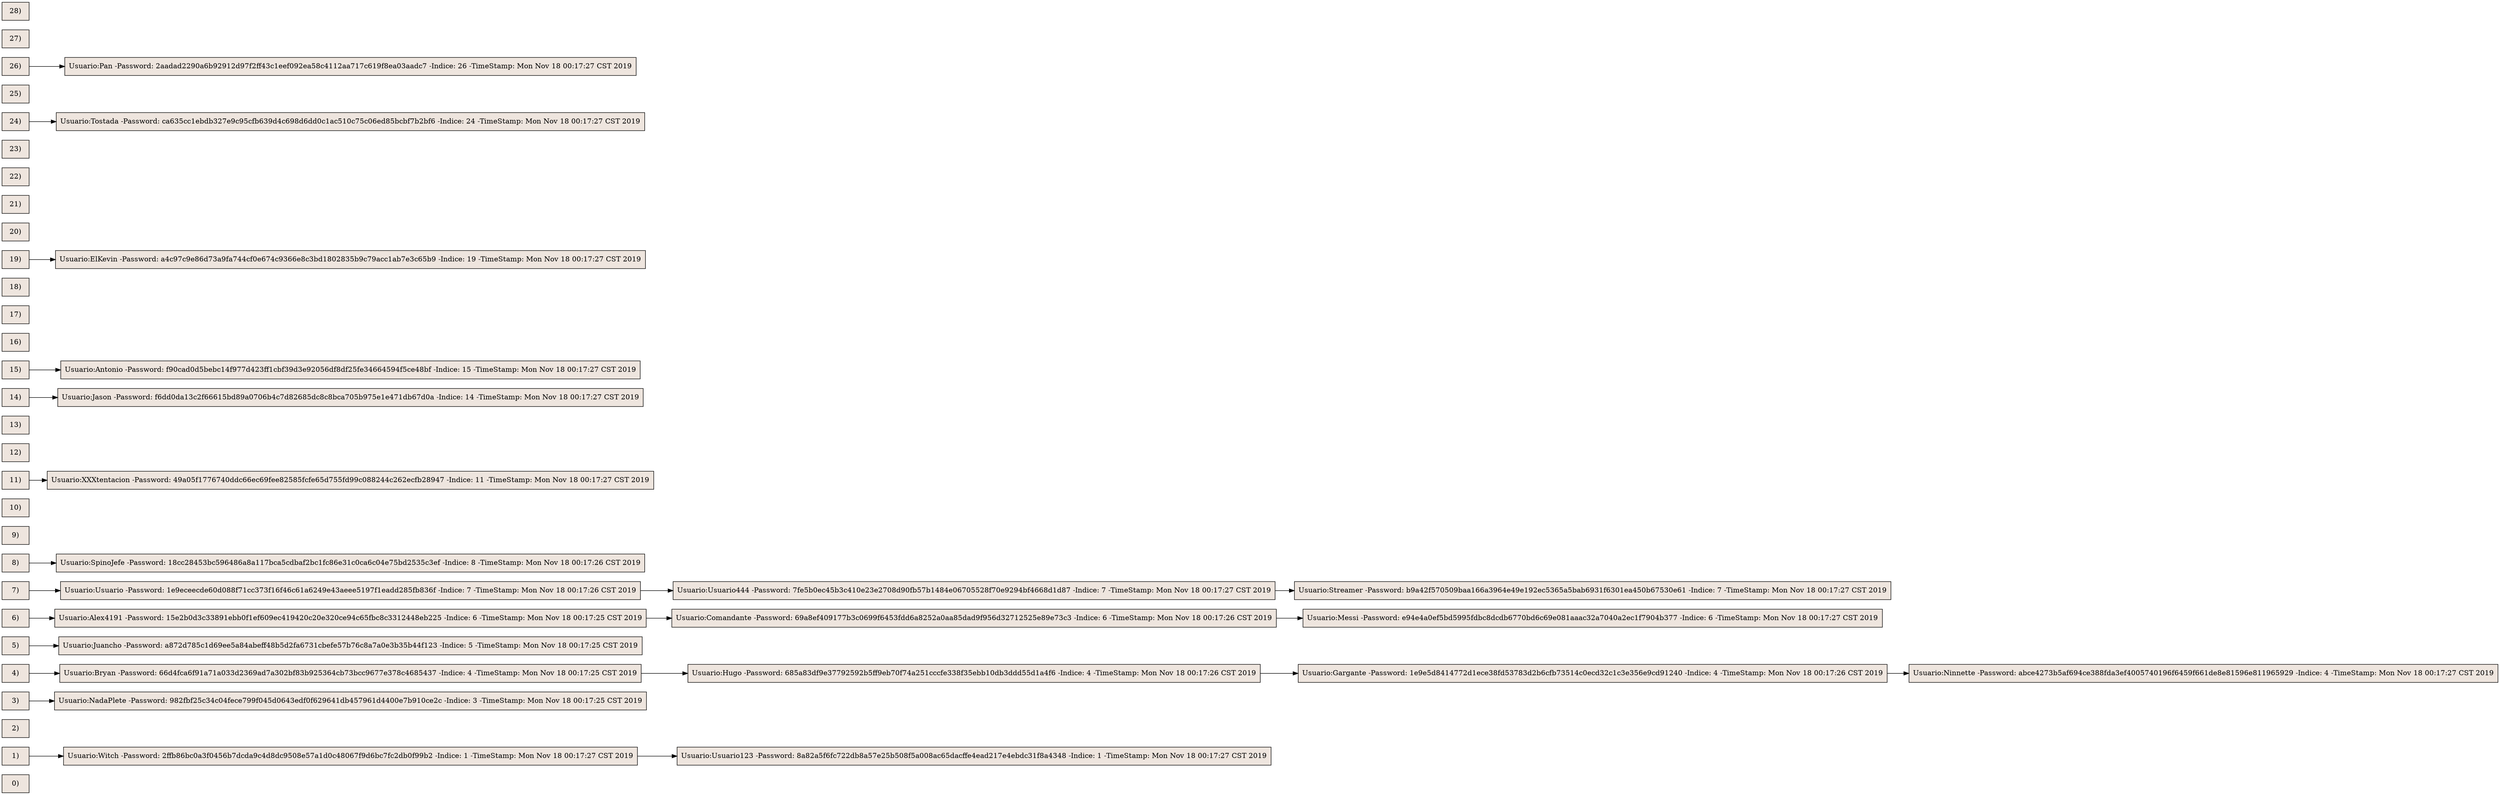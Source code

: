 digraph grafica{
rankdir=LR;
node [shape = record, style=filled, fillcolor=seashell2];
0[label = "0) "] 
1[label = "1) "]; 
1->Witch;
 Witch[label = "Usuario:Witch -Password: 2ffb86bc0a3f0456b7dcda9c4d8dc9508e57a1d0c48067f9d6bc7fc2db0f99b2 -Indice: 1 -TimeStamp: Mon Nov 18 00:17:27 CST 2019 "] 
Witch->Usuario123;
 Usuario123[label = "Usuario:Usuario123 -Password: 8a82a5f6fc722db8a57e25b508f5a008ac65dacffe4ead217e4ebdc31f8a4348 -Indice: 1 -TimeStamp: Mon Nov 18 00:17:27 CST 2019 "] 
2[label = "2) "] 
3[label = "3) "]; 
3->NadaPlete;
 NadaPlete[label = "Usuario:NadaPlete -Password: 982fbf25c34c04fece799f045d0643edf0f629641db457961d4400e7b910ce2c -Indice: 3 -TimeStamp: Mon Nov 18 00:17:25 CST 2019 "] 
4[label = "4) "]; 
4->Bryan;
 Bryan[label = "Usuario:Bryan -Password: 66d4fca6f91a71a033d2369ad7a302bf83b925364cb73bcc9677e378c4685437 -Indice: 4 -TimeStamp: Mon Nov 18 00:17:25 CST 2019 "] 
Bryan->Hugo;
 Hugo[label = "Usuario:Hugo -Password: 685a83df9e37792592b5ff9eb70f74a251cccfe338f35ebb10db3ddd55d1a4f6 -Indice: 4 -TimeStamp: Mon Nov 18 00:17:26 CST 2019 "] 
Hugo->Gargante;
 Gargante[label = "Usuario:Gargante -Password: 1e9e5d8414772d1ece38fd53783d2b6cfb73514c0ecd32c1c3e356e9cd91240 -Indice: 4 -TimeStamp: Mon Nov 18 00:17:26 CST 2019 "] 
Gargante->Ninnette;
 Ninnette[label = "Usuario:Ninnette -Password: abce4273b5af694ce388fda3ef4005740196f6459f661de8e81596e811965929 -Indice: 4 -TimeStamp: Mon Nov 18 00:17:27 CST 2019 "] 
5[label = "5) "]; 
5->Juancho;
 Juancho[label = "Usuario:Juancho -Password: a872d785c1d69ee5a84abeff48b5d2fa6731cbefe57b76c8a7a0e3b35b44f123 -Indice: 5 -TimeStamp: Mon Nov 18 00:17:25 CST 2019 "] 
6[label = "6) "]; 
6->Alex4191;
 Alex4191[label = "Usuario:Alex4191 -Password: 15e2b0d3c33891ebb0f1ef609ec419420c20e320ce94c65fbc8c3312448eb225 -Indice: 6 -TimeStamp: Mon Nov 18 00:17:25 CST 2019 "] 
Alex4191->Comandante;
 Comandante[label = "Usuario:Comandante -Password: 69a8ef409177b3c0699f6453fdd6a8252a0aa85dad9f956d32712525e89e73c3 -Indice: 6 -TimeStamp: Mon Nov 18 00:17:26 CST 2019 "] 
Comandante->Messi;
 Messi[label = "Usuario:Messi -Password: e94e4a0ef5bd5995fdbc8dcdb6770bd6c69e081aaac32a7040a2ec1f7904b377 -Indice: 6 -TimeStamp: Mon Nov 18 00:17:27 CST 2019 "] 
7[label = "7) "]; 
7->Usuario;
 Usuario[label = "Usuario:Usuario -Password: 1e9eceecde60d088f71cc373f16f46c61a6249e43aeee5197f1eadd285fb836f -Indice: 7 -TimeStamp: Mon Nov 18 00:17:26 CST 2019 "] 
Usuario->Usuario444;
 Usuario444[label = "Usuario:Usuario444 -Password: 7fe5b0ec45b3c410e23e2708d90fb57b1484e06705528f70e9294bf4668d1d87 -Indice: 7 -TimeStamp: Mon Nov 18 00:17:27 CST 2019 "] 
Usuario444->Streamer;
 Streamer[label = "Usuario:Streamer -Password: b9a42f570509baa166a3964e49e192ec5365a5bab6931f6301ea450b67530e61 -Indice: 7 -TimeStamp: Mon Nov 18 00:17:27 CST 2019 "] 
8[label = "8) "]; 
8->SpinoJefe;
 SpinoJefe[label = "Usuario:SpinoJefe -Password: 18cc28453bc596486a8a117bca5cdbaf2bc1fc86e31c0ca6c04e75bd2535c3ef -Indice: 8 -TimeStamp: Mon Nov 18 00:17:26 CST 2019 "] 
9[label = "9) "] 
10[label = "10) "] 
11[label = "11) "]; 
11->XXXtentacion;
 XXXtentacion[label = "Usuario:XXXtentacion -Password: 49a05f1776740ddc66ec69fee82585fcfe65d755fd99c088244c262ecfb28947 -Indice: 11 -TimeStamp: Mon Nov 18 00:17:27 CST 2019 "] 
12[label = "12) "] 
13[label = "13) "] 
14[label = "14) "]; 
14->Jason;
 Jason[label = "Usuario:Jason -Password: f6dd0da13c2f66615bd89a0706b4c7d82685dc8c8bca705b975e1e471db67d0a -Indice: 14 -TimeStamp: Mon Nov 18 00:17:27 CST 2019 "] 
15[label = "15) "]; 
15->Antonio;
 Antonio[label = "Usuario:Antonio -Password: f90cad0d5bebc14f977d423ff1cbf39d3e92056df8df25fe34664594f5ce48bf -Indice: 15 -TimeStamp: Mon Nov 18 00:17:27 CST 2019 "] 
16[label = "16) "] 
17[label = "17) "] 
18[label = "18) "] 
19[label = "19) "]; 
19->ElKevin;
 ElKevin[label = "Usuario:ElKevin -Password: a4c97c9e86d73a9fa744cf0e674c9366e8c3bd1802835b9c79acc1ab7e3c65b9 -Indice: 19 -TimeStamp: Mon Nov 18 00:17:27 CST 2019 "] 
20[label = "20) "] 
21[label = "21) "] 
22[label = "22) "] 
23[label = "23) "] 
24[label = "24) "]; 
24->Tostada;
 Tostada[label = "Usuario:Tostada -Password: ca635cc1ebdb327e9c95cfb639d4c698d6dd0c1ac510c75c06ed85bcbf7b2bf6 -Indice: 24 -TimeStamp: Mon Nov 18 00:17:27 CST 2019 "] 
25[label = "25) "] 
26[label = "26) "]; 
26->Pan;
 Pan[label = "Usuario:Pan -Password: 2aadad2290a6b92912d97f2ff43c1eef092ea58c4112aa717c619f8ea03aadc7 -Indice: 26 -TimeStamp: Mon Nov 18 00:17:27 CST 2019 "] 
27[label = "27) "] 
28[label = "28) "] 
}
